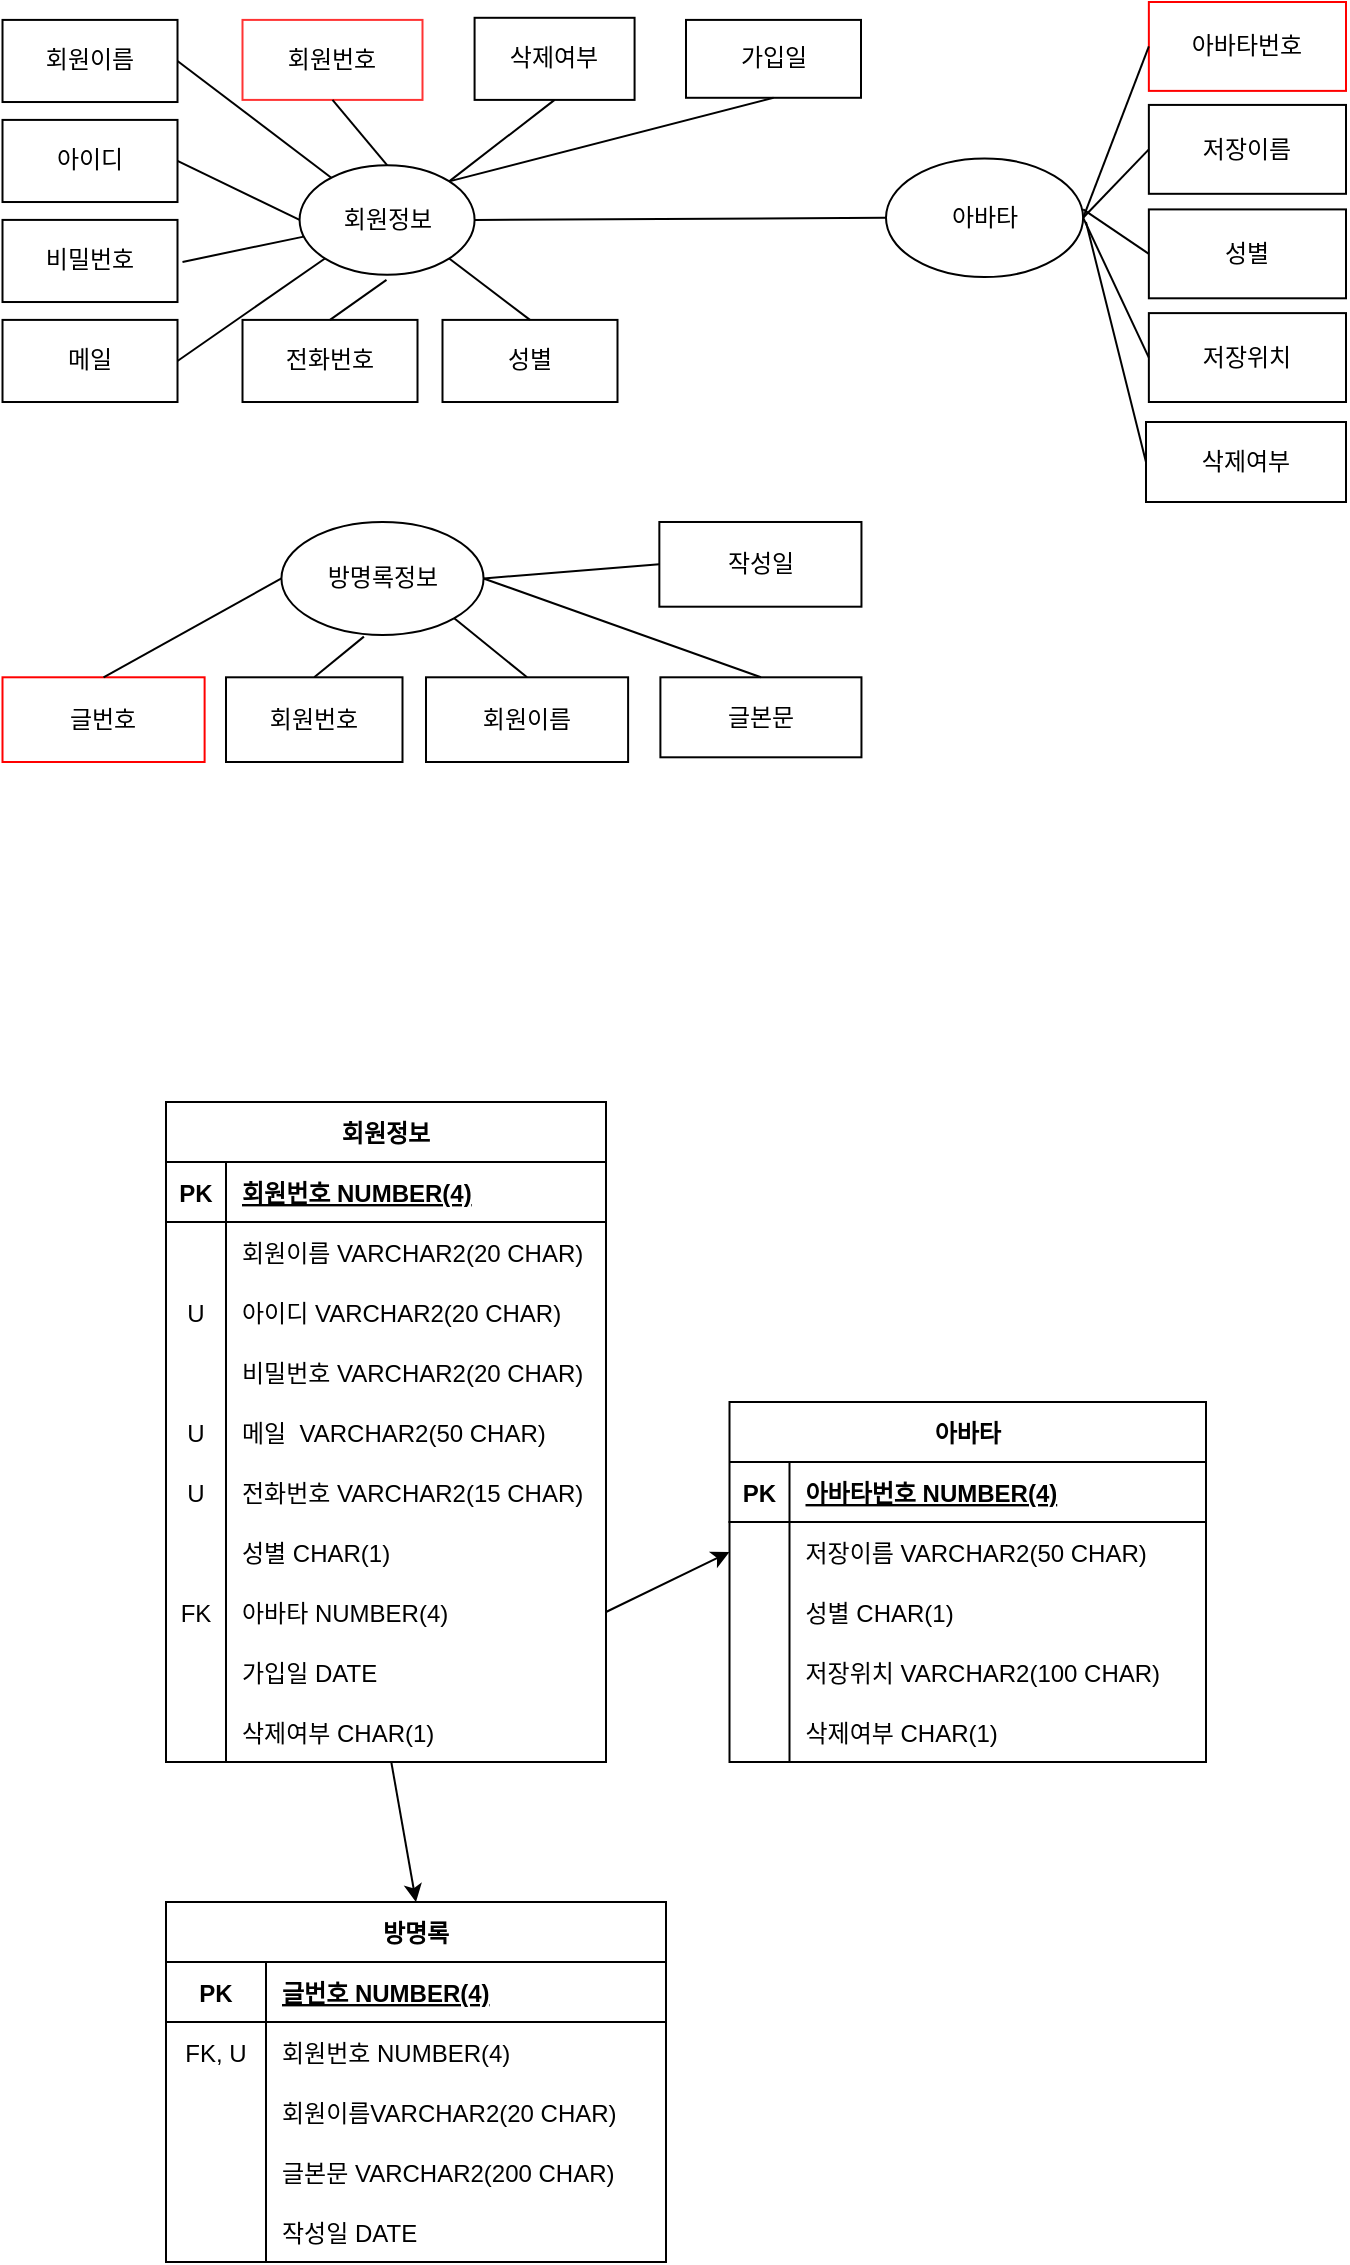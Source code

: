 <mxfile version="17.4.6" type="device"><diagram id="eZOvt6Ljm76jmmRWJFZc" name="Page-1"><mxGraphModel dx="1209" dy="741" grid="1" gridSize="10" guides="1" tooltips="1" connect="1" arrows="1" fold="1" page="1" pageScale="1" pageWidth="827" pageHeight="1169" math="0" shadow="0"><root><mxCell id="0"/><mxCell id="1" parent="0"/><mxCell id="ATHvkFgo0lMXOW8yTNnK-32" value="" style="group" parent="1" vertex="1" connectable="0"><mxGeometry x="460" y="20.0" width="230" height="200" as="geometry"/></mxCell><mxCell id="ATHvkFgo0lMXOW8yTNnK-22" value="아바타" style="ellipse;whiteSpace=wrap;html=1;" parent="ATHvkFgo0lMXOW8yTNnK-32" vertex="1"><mxGeometry y="78.257" width="98.571" height="59.259" as="geometry"/></mxCell><mxCell id="ATHvkFgo0lMXOW8yTNnK-24" value="아바타번호" style="rounded=0;whiteSpace=wrap;html=1;strokeColor=#FF0000;" parent="ATHvkFgo0lMXOW8yTNnK-32" vertex="1"><mxGeometry x="131.429" width="98.571" height="44.444" as="geometry"/></mxCell><mxCell id="ATHvkFgo0lMXOW8yTNnK-25" value="저장이름" style="rounded=0;whiteSpace=wrap;html=1;" parent="ATHvkFgo0lMXOW8yTNnK-32" vertex="1"><mxGeometry x="131.429" y="51.459" width="98.571" height="44.444" as="geometry"/></mxCell><mxCell id="ATHvkFgo0lMXOW8yTNnK-26" value="성별" style="rounded=0;whiteSpace=wrap;html=1;" parent="ATHvkFgo0lMXOW8yTNnK-32" vertex="1"><mxGeometry x="131.429" y="103.704" width="98.571" height="44.444" as="geometry"/></mxCell><mxCell id="ATHvkFgo0lMXOW8yTNnK-27" value="저장위치" style="rounded=0;whiteSpace=wrap;html=1;" parent="ATHvkFgo0lMXOW8yTNnK-32" vertex="1"><mxGeometry x="131.429" y="155.556" width="98.571" height="44.444" as="geometry"/></mxCell><mxCell id="ATHvkFgo0lMXOW8yTNnK-28" value="" style="endArrow=none;html=1;rounded=0;exitX=1;exitY=0.5;exitDx=0;exitDy=0;entryX=0;entryY=0.5;entryDx=0;entryDy=0;" parent="ATHvkFgo0lMXOW8yTNnK-32" source="ATHvkFgo0lMXOW8yTNnK-22" target="ATHvkFgo0lMXOW8yTNnK-24" edge="1"><mxGeometry width="50" height="50" relative="1" as="geometry"><mxPoint x="-131.429" y="162.963" as="sourcePoint"/><mxPoint x="-90.357" y="125.926" as="targetPoint"/></mxGeometry></mxCell><mxCell id="ATHvkFgo0lMXOW8yTNnK-29" value="" style="endArrow=none;html=1;rounded=0;entryX=1;entryY=0.5;entryDx=0;entryDy=0;exitX=0;exitY=0.5;exitDx=0;exitDy=0;" parent="ATHvkFgo0lMXOW8yTNnK-32" source="ATHvkFgo0lMXOW8yTNnK-25" target="ATHvkFgo0lMXOW8yTNnK-22" edge="1"><mxGeometry width="50" height="50" relative="1" as="geometry"><mxPoint x="-131.429" y="162.963" as="sourcePoint"/><mxPoint x="-90.357" y="125.926" as="targetPoint"/></mxGeometry></mxCell><mxCell id="ATHvkFgo0lMXOW8yTNnK-30" value="" style="endArrow=none;html=1;rounded=0;exitX=0;exitY=0.5;exitDx=0;exitDy=0;" parent="ATHvkFgo0lMXOW8yTNnK-32" source="ATHvkFgo0lMXOW8yTNnK-26" edge="1"><mxGeometry width="50" height="50" relative="1" as="geometry"><mxPoint x="-131.429" y="162.963" as="sourcePoint"/><mxPoint x="98.571" y="103.704" as="targetPoint"/></mxGeometry></mxCell><mxCell id="ATHvkFgo0lMXOW8yTNnK-31" value="" style="endArrow=none;html=1;rounded=0;exitX=0;exitY=0.5;exitDx=0;exitDy=0;entryX=1;entryY=0.5;entryDx=0;entryDy=0;" parent="ATHvkFgo0lMXOW8yTNnK-32" source="ATHvkFgo0lMXOW8yTNnK-27" target="ATHvkFgo0lMXOW8yTNnK-22" edge="1"><mxGeometry width="50" height="50" relative="1" as="geometry"><mxPoint x="-131.429" y="162.963" as="sourcePoint"/><mxPoint x="106.786" y="111.111" as="targetPoint"/></mxGeometry></mxCell><mxCell id="ATHvkFgo0lMXOW8yTNnK-35" value="" style="group" parent="1" vertex="1" connectable="0"><mxGeometry x="18.25" y="28.953" width="383.495" height="191.051" as="geometry"/></mxCell><mxCell id="ATHvkFgo0lMXOW8yTNnK-1" value="회원정보" style="ellipse;whiteSpace=wrap;html=1;" parent="ATHvkFgo0lMXOW8yTNnK-35" vertex="1"><mxGeometry x="148.542" y="72.629" width="87.5" height="54.737" as="geometry"/></mxCell><mxCell id="ATHvkFgo0lMXOW8yTNnK-3" value="회원이름" style="rounded=0;whiteSpace=wrap;html=1;" parent="ATHvkFgo0lMXOW8yTNnK-35" vertex="1"><mxGeometry x="0.003" width="87.5" height="41.053" as="geometry"/></mxCell><mxCell id="ATHvkFgo0lMXOW8yTNnK-4" value="아이디" style="rounded=0;whiteSpace=wrap;html=1;" parent="ATHvkFgo0lMXOW8yTNnK-35" vertex="1"><mxGeometry y="50.001" width="87.5" height="41.053" as="geometry"/></mxCell><mxCell id="ATHvkFgo0lMXOW8yTNnK-5" value="비밀번호" style="rounded=0;whiteSpace=wrap;html=1;" parent="ATHvkFgo0lMXOW8yTNnK-35" vertex="1"><mxGeometry y="100.002" width="87.5" height="41.053" as="geometry"/></mxCell><mxCell id="ATHvkFgo0lMXOW8yTNnK-6" value="메일" style="rounded=0;whiteSpace=wrap;html=1;" parent="ATHvkFgo0lMXOW8yTNnK-35" vertex="1"><mxGeometry x="0.003" y="149.995" width="87.5" height="41.053" as="geometry"/></mxCell><mxCell id="ATHvkFgo0lMXOW8yTNnK-7" value="전화번호" style="rounded=0;whiteSpace=wrap;html=1;" parent="ATHvkFgo0lMXOW8yTNnK-35" vertex="1"><mxGeometry x="120.005" y="149.998" width="87.5" height="41.053" as="geometry"/></mxCell><mxCell id="ATHvkFgo0lMXOW8yTNnK-8" value="성별" style="rounded=0;whiteSpace=wrap;html=1;" parent="ATHvkFgo0lMXOW8yTNnK-35" vertex="1"><mxGeometry x="220" y="149.995" width="87.5" height="41.053" as="geometry"/></mxCell><mxCell id="ATHvkFgo0lMXOW8yTNnK-13" value="" style="endArrow=none;html=1;rounded=0;exitX=1;exitY=0.5;exitDx=0;exitDy=0;" parent="ATHvkFgo0lMXOW8yTNnK-35" source="ATHvkFgo0lMXOW8yTNnK-3" target="ATHvkFgo0lMXOW8yTNnK-1" edge="1"><mxGeometry width="50" height="50" relative="1" as="geometry"><mxPoint x="119.375" y="79.471" as="sourcePoint"/><mxPoint x="155.833" y="45.261" as="targetPoint"/></mxGeometry></mxCell><mxCell id="ATHvkFgo0lMXOW8yTNnK-15" value="" style="endArrow=none;html=1;rounded=0;exitX=1;exitY=0.5;exitDx=0;exitDy=0;entryX=0;entryY=0.5;entryDx=0;entryDy=0;" parent="ATHvkFgo0lMXOW8yTNnK-35" source="ATHvkFgo0lMXOW8yTNnK-4" target="ATHvkFgo0lMXOW8yTNnK-1" edge="1"><mxGeometry width="50" height="50" relative="1" as="geometry"><mxPoint x="119.375" y="79.471" as="sourcePoint"/><mxPoint x="155.833" y="45.261" as="targetPoint"/></mxGeometry></mxCell><mxCell id="ATHvkFgo0lMXOW8yTNnK-16" value="" style="endArrow=none;html=1;rounded=0;" parent="ATHvkFgo0lMXOW8yTNnK-35" target="ATHvkFgo0lMXOW8yTNnK-1" edge="1"><mxGeometry width="50" height="50" relative="1" as="geometry"><mxPoint x="90" y="120.997" as="sourcePoint"/><mxPoint x="155.833" y="45.261" as="targetPoint"/></mxGeometry></mxCell><mxCell id="ATHvkFgo0lMXOW8yTNnK-17" value="" style="endArrow=none;html=1;rounded=0;entryX=0;entryY=1;entryDx=0;entryDy=0;exitX=1;exitY=0.5;exitDx=0;exitDy=0;" parent="ATHvkFgo0lMXOW8yTNnK-35" source="ATHvkFgo0lMXOW8yTNnK-6" target="ATHvkFgo0lMXOW8yTNnK-1" edge="1"><mxGeometry width="50" height="50" relative="1" as="geometry"><mxPoint x="90" y="169.997" as="sourcePoint"/><mxPoint x="155.833" y="45.261" as="targetPoint"/></mxGeometry></mxCell><mxCell id="ATHvkFgo0lMXOW8yTNnK-18" value="" style="endArrow=none;html=1;rounded=0;exitX=0.5;exitY=0;exitDx=0;exitDy=0;" parent="ATHvkFgo0lMXOW8yTNnK-35" source="ATHvkFgo0lMXOW8yTNnK-7" edge="1"><mxGeometry width="50" height="50" relative="1" as="geometry"><mxPoint x="170" y="149.997" as="sourcePoint"/><mxPoint x="192" y="129.997" as="targetPoint"/></mxGeometry></mxCell><mxCell id="ATHvkFgo0lMXOW8yTNnK-19" value="" style="endArrow=none;html=1;rounded=0;exitX=0.5;exitY=0;exitDx=0;exitDy=0;entryX=1;entryY=1;entryDx=0;entryDy=0;" parent="ATHvkFgo0lMXOW8yTNnK-35" source="ATHvkFgo0lMXOW8yTNnK-8" target="ATHvkFgo0lMXOW8yTNnK-1" edge="1"><mxGeometry width="50" height="50" relative="1" as="geometry"><mxPoint x="119.375" y="79.471" as="sourcePoint"/><mxPoint x="230" y="119.997" as="targetPoint"/></mxGeometry></mxCell><mxCell id="O3S0I1JneYXN0oFQLXYs-1" value="회원번호" style="rounded=0;whiteSpace=wrap;html=1;strokeColor=#FF3333;" parent="ATHvkFgo0lMXOW8yTNnK-35" vertex="1"><mxGeometry x="120" width="90" height="40" as="geometry"/></mxCell><mxCell id="O3S0I1JneYXN0oFQLXYs-2" value="" style="endArrow=none;html=1;rounded=0;entryX=0.5;entryY=1;entryDx=0;entryDy=0;exitX=0.5;exitY=0;exitDx=0;exitDy=0;" parent="ATHvkFgo0lMXOW8yTNnK-35" source="ATHvkFgo0lMXOW8yTNnK-1" target="O3S0I1JneYXN0oFQLXYs-1" edge="1"><mxGeometry width="50" height="50" relative="1" as="geometry"><mxPoint x="280" y="149.997" as="sourcePoint"/><mxPoint x="330" y="99.997" as="targetPoint"/></mxGeometry></mxCell><mxCell id="O3S0I1JneYXN0oFQLXYs-3" value="삭제여부" style="rounded=0;whiteSpace=wrap;html=1;strokeColor=#000000;" parent="ATHvkFgo0lMXOW8yTNnK-35" vertex="1"><mxGeometry x="236.04" y="-1.053" width="80" height="41.05" as="geometry"/></mxCell><mxCell id="O3S0I1JneYXN0oFQLXYs-4" value="" style="endArrow=none;html=1;rounded=0;entryX=0.5;entryY=1;entryDx=0;entryDy=0;exitX=1;exitY=0;exitDx=0;exitDy=0;" parent="ATHvkFgo0lMXOW8yTNnK-35" source="ATHvkFgo0lMXOW8yTNnK-1" target="O3S0I1JneYXN0oFQLXYs-3" edge="1"><mxGeometry width="50" height="50" relative="1" as="geometry"><mxPoint x="291.75" y="371.047" as="sourcePoint"/><mxPoint x="341.75" y="321.047" as="targetPoint"/></mxGeometry></mxCell><mxCell id="ATHvkFgo0lMXOW8yTNnK-56" value="회원정보" style="shape=table;startSize=30;container=1;collapsible=1;childLayout=tableLayout;fixedRows=1;rowLines=0;fontStyle=1;align=center;resizeLast=1;" parent="1" vertex="1"><mxGeometry x="100" y="570" width="220" height="330" as="geometry"/></mxCell><mxCell id="ATHvkFgo0lMXOW8yTNnK-57" value="" style="shape=tableRow;horizontal=0;startSize=0;swimlaneHead=0;swimlaneBody=0;fillColor=none;collapsible=0;dropTarget=0;points=[[0,0.5],[1,0.5]];portConstraint=eastwest;top=0;left=0;right=0;bottom=1;" parent="ATHvkFgo0lMXOW8yTNnK-56" vertex="1"><mxGeometry y="30" width="220" height="30" as="geometry"/></mxCell><mxCell id="ATHvkFgo0lMXOW8yTNnK-58" value="PK" style="shape=partialRectangle;connectable=0;fillColor=none;top=0;left=0;bottom=0;right=0;fontStyle=1;overflow=hidden;" parent="ATHvkFgo0lMXOW8yTNnK-57" vertex="1"><mxGeometry width="30" height="30" as="geometry"><mxRectangle width="30" height="30" as="alternateBounds"/></mxGeometry></mxCell><mxCell id="ATHvkFgo0lMXOW8yTNnK-59" value="회원번호 NUMBER(4)" style="shape=partialRectangle;connectable=0;fillColor=none;top=0;left=0;bottom=0;right=0;align=left;spacingLeft=6;fontStyle=5;overflow=hidden;" parent="ATHvkFgo0lMXOW8yTNnK-57" vertex="1"><mxGeometry x="30" width="190" height="30" as="geometry"><mxRectangle width="190" height="30" as="alternateBounds"/></mxGeometry></mxCell><mxCell id="ATHvkFgo0lMXOW8yTNnK-60" value="" style="shape=tableRow;horizontal=0;startSize=0;swimlaneHead=0;swimlaneBody=0;fillColor=none;collapsible=0;dropTarget=0;points=[[0,0.5],[1,0.5]];portConstraint=eastwest;top=0;left=0;right=0;bottom=0;" parent="ATHvkFgo0lMXOW8yTNnK-56" vertex="1"><mxGeometry y="60" width="220" height="30" as="geometry"/></mxCell><mxCell id="ATHvkFgo0lMXOW8yTNnK-61" value="" style="shape=partialRectangle;connectable=0;fillColor=none;top=0;left=0;bottom=0;right=0;editable=1;overflow=hidden;" parent="ATHvkFgo0lMXOW8yTNnK-60" vertex="1"><mxGeometry width="30" height="30" as="geometry"><mxRectangle width="30" height="30" as="alternateBounds"/></mxGeometry></mxCell><mxCell id="ATHvkFgo0lMXOW8yTNnK-62" value="회원이름 VARCHAR2(20 CHAR)" style="shape=partialRectangle;connectable=0;fillColor=none;top=0;left=0;bottom=0;right=0;align=left;spacingLeft=6;overflow=hidden;" parent="ATHvkFgo0lMXOW8yTNnK-60" vertex="1"><mxGeometry x="30" width="190" height="30" as="geometry"><mxRectangle width="190" height="30" as="alternateBounds"/></mxGeometry></mxCell><mxCell id="ATHvkFgo0lMXOW8yTNnK-81" value="" style="shape=tableRow;horizontal=0;startSize=0;swimlaneHead=0;swimlaneBody=0;fillColor=none;collapsible=0;dropTarget=0;points=[[0,0.5],[1,0.5]];portConstraint=eastwest;top=0;left=0;right=0;bottom=0;" parent="ATHvkFgo0lMXOW8yTNnK-56" vertex="1"><mxGeometry y="90" width="220" height="30" as="geometry"/></mxCell><mxCell id="ATHvkFgo0lMXOW8yTNnK-82" value="U" style="shape=partialRectangle;connectable=0;fillColor=none;top=0;left=0;bottom=0;right=0;editable=1;overflow=hidden;" parent="ATHvkFgo0lMXOW8yTNnK-81" vertex="1"><mxGeometry width="30" height="30" as="geometry"><mxRectangle width="30" height="30" as="alternateBounds"/></mxGeometry></mxCell><mxCell id="ATHvkFgo0lMXOW8yTNnK-83" value="아이디 VARCHAR2(20 CHAR)" style="shape=partialRectangle;connectable=0;fillColor=none;top=0;left=0;bottom=0;right=0;align=left;spacingLeft=6;overflow=hidden;" parent="ATHvkFgo0lMXOW8yTNnK-81" vertex="1"><mxGeometry x="30" width="190" height="30" as="geometry"><mxRectangle width="190" height="30" as="alternateBounds"/></mxGeometry></mxCell><mxCell id="ATHvkFgo0lMXOW8yTNnK-63" value="" style="shape=tableRow;horizontal=0;startSize=0;swimlaneHead=0;swimlaneBody=0;fillColor=none;collapsible=0;dropTarget=0;points=[[0,0.5],[1,0.5]];portConstraint=eastwest;top=0;left=0;right=0;bottom=0;" parent="ATHvkFgo0lMXOW8yTNnK-56" vertex="1"><mxGeometry y="120" width="220" height="30" as="geometry"/></mxCell><mxCell id="ATHvkFgo0lMXOW8yTNnK-64" value="" style="shape=partialRectangle;connectable=0;fillColor=none;top=0;left=0;bottom=0;right=0;editable=1;overflow=hidden;" parent="ATHvkFgo0lMXOW8yTNnK-63" vertex="1"><mxGeometry width="30" height="30" as="geometry"><mxRectangle width="30" height="30" as="alternateBounds"/></mxGeometry></mxCell><mxCell id="ATHvkFgo0lMXOW8yTNnK-65" value="비밀번호 VARCHAR2(20 CHAR)" style="shape=partialRectangle;connectable=0;fillColor=none;top=0;left=0;bottom=0;right=0;align=left;spacingLeft=6;overflow=hidden;" parent="ATHvkFgo0lMXOW8yTNnK-63" vertex="1"><mxGeometry x="30" width="190" height="30" as="geometry"><mxRectangle width="190" height="30" as="alternateBounds"/></mxGeometry></mxCell><mxCell id="ATHvkFgo0lMXOW8yTNnK-66" value="" style="shape=tableRow;horizontal=0;startSize=0;swimlaneHead=0;swimlaneBody=0;fillColor=none;collapsible=0;dropTarget=0;points=[[0,0.5],[1,0.5]];portConstraint=eastwest;top=0;left=0;right=0;bottom=0;" parent="ATHvkFgo0lMXOW8yTNnK-56" vertex="1"><mxGeometry y="150" width="220" height="30" as="geometry"/></mxCell><mxCell id="ATHvkFgo0lMXOW8yTNnK-67" value="U" style="shape=partialRectangle;connectable=0;fillColor=none;top=0;left=0;bottom=0;right=0;editable=1;overflow=hidden;" parent="ATHvkFgo0lMXOW8yTNnK-66" vertex="1"><mxGeometry width="30" height="30" as="geometry"><mxRectangle width="30" height="30" as="alternateBounds"/></mxGeometry></mxCell><mxCell id="ATHvkFgo0lMXOW8yTNnK-68" value="메일  VARCHAR2(50 CHAR)" style="shape=partialRectangle;connectable=0;fillColor=none;top=0;left=0;bottom=0;right=0;align=left;spacingLeft=6;overflow=hidden;" parent="ATHvkFgo0lMXOW8yTNnK-66" vertex="1"><mxGeometry x="30" width="190" height="30" as="geometry"><mxRectangle width="190" height="30" as="alternateBounds"/></mxGeometry></mxCell><mxCell id="ATHvkFgo0lMXOW8yTNnK-69" value="" style="shape=tableRow;horizontal=0;startSize=0;swimlaneHead=0;swimlaneBody=0;fillColor=none;collapsible=0;dropTarget=0;points=[[0,0.5],[1,0.5]];portConstraint=eastwest;top=0;left=0;right=0;bottom=0;" parent="ATHvkFgo0lMXOW8yTNnK-56" vertex="1"><mxGeometry y="180" width="220" height="30" as="geometry"/></mxCell><mxCell id="ATHvkFgo0lMXOW8yTNnK-70" value="U" style="shape=partialRectangle;connectable=0;fillColor=none;top=0;left=0;bottom=0;right=0;editable=1;overflow=hidden;" parent="ATHvkFgo0lMXOW8yTNnK-69" vertex="1"><mxGeometry width="30" height="30" as="geometry"><mxRectangle width="30" height="30" as="alternateBounds"/></mxGeometry></mxCell><mxCell id="ATHvkFgo0lMXOW8yTNnK-71" value="전화번호 VARCHAR2(15 CHAR)" style="shape=partialRectangle;connectable=0;fillColor=none;top=0;left=0;bottom=0;right=0;align=left;spacingLeft=6;overflow=hidden;" parent="ATHvkFgo0lMXOW8yTNnK-69" vertex="1"><mxGeometry x="30" width="190" height="30" as="geometry"><mxRectangle width="190" height="30" as="alternateBounds"/></mxGeometry></mxCell><mxCell id="ATHvkFgo0lMXOW8yTNnK-72" value="" style="shape=tableRow;horizontal=0;startSize=0;swimlaneHead=0;swimlaneBody=0;fillColor=none;collapsible=0;dropTarget=0;points=[[0,0.5],[1,0.5]];portConstraint=eastwest;top=0;left=0;right=0;bottom=0;" parent="ATHvkFgo0lMXOW8yTNnK-56" vertex="1"><mxGeometry y="210" width="220" height="30" as="geometry"/></mxCell><mxCell id="ATHvkFgo0lMXOW8yTNnK-73" value="" style="shape=partialRectangle;connectable=0;fillColor=none;top=0;left=0;bottom=0;right=0;editable=1;overflow=hidden;" parent="ATHvkFgo0lMXOW8yTNnK-72" vertex="1"><mxGeometry width="30" height="30" as="geometry"><mxRectangle width="30" height="30" as="alternateBounds"/></mxGeometry></mxCell><mxCell id="ATHvkFgo0lMXOW8yTNnK-74" value="성별 CHAR(1)" style="shape=partialRectangle;connectable=0;fillColor=none;top=0;left=0;bottom=0;right=0;align=left;spacingLeft=6;overflow=hidden;" parent="ATHvkFgo0lMXOW8yTNnK-72" vertex="1"><mxGeometry x="30" width="190" height="30" as="geometry"><mxRectangle width="190" height="30" as="alternateBounds"/></mxGeometry></mxCell><mxCell id="ATHvkFgo0lMXOW8yTNnK-75" value="" style="shape=tableRow;horizontal=0;startSize=0;swimlaneHead=0;swimlaneBody=0;fillColor=none;collapsible=0;dropTarget=0;points=[[0,0.5],[1,0.5]];portConstraint=eastwest;top=0;left=0;right=0;bottom=0;" parent="ATHvkFgo0lMXOW8yTNnK-56" vertex="1"><mxGeometry y="240" width="220" height="30" as="geometry"/></mxCell><mxCell id="ATHvkFgo0lMXOW8yTNnK-76" value="FK" style="shape=partialRectangle;connectable=0;fillColor=none;top=0;left=0;bottom=0;right=0;editable=1;overflow=hidden;" parent="ATHvkFgo0lMXOW8yTNnK-75" vertex="1"><mxGeometry width="30" height="30" as="geometry"><mxRectangle width="30" height="30" as="alternateBounds"/></mxGeometry></mxCell><mxCell id="ATHvkFgo0lMXOW8yTNnK-77" value="아바타 NUMBER(4)" style="shape=partialRectangle;connectable=0;fillColor=none;top=0;left=0;bottom=0;right=0;align=left;spacingLeft=6;overflow=hidden;" parent="ATHvkFgo0lMXOW8yTNnK-75" vertex="1"><mxGeometry x="30" width="190" height="30" as="geometry"><mxRectangle width="190" height="30" as="alternateBounds"/></mxGeometry></mxCell><mxCell id="ATHvkFgo0lMXOW8yTNnK-78" value="" style="shape=tableRow;horizontal=0;startSize=0;swimlaneHead=0;swimlaneBody=0;fillColor=none;collapsible=0;dropTarget=0;points=[[0,0.5],[1,0.5]];portConstraint=eastwest;top=0;left=0;right=0;bottom=0;" parent="ATHvkFgo0lMXOW8yTNnK-56" vertex="1"><mxGeometry y="270" width="220" height="30" as="geometry"/></mxCell><mxCell id="ATHvkFgo0lMXOW8yTNnK-79" value="" style="shape=partialRectangle;connectable=0;fillColor=none;top=0;left=0;bottom=0;right=0;editable=1;overflow=hidden;" parent="ATHvkFgo0lMXOW8yTNnK-78" vertex="1"><mxGeometry width="30" height="30" as="geometry"><mxRectangle width="30" height="30" as="alternateBounds"/></mxGeometry></mxCell><mxCell id="ATHvkFgo0lMXOW8yTNnK-80" value="가입일 DATE" style="shape=partialRectangle;connectable=0;fillColor=none;top=0;left=0;bottom=0;right=0;align=left;spacingLeft=6;overflow=hidden;" parent="ATHvkFgo0lMXOW8yTNnK-78" vertex="1"><mxGeometry x="30" width="190" height="30" as="geometry"><mxRectangle width="190" height="30" as="alternateBounds"/></mxGeometry></mxCell><mxCell id="O3S0I1JneYXN0oFQLXYs-7" value="" style="shape=tableRow;horizontal=0;startSize=0;swimlaneHead=0;swimlaneBody=0;fillColor=none;collapsible=0;dropTarget=0;points=[[0,0.5],[1,0.5]];portConstraint=eastwest;top=0;left=0;right=0;bottom=0;" parent="ATHvkFgo0lMXOW8yTNnK-56" vertex="1"><mxGeometry y="300" width="220" height="30" as="geometry"/></mxCell><mxCell id="O3S0I1JneYXN0oFQLXYs-8" value="" style="shape=partialRectangle;connectable=0;fillColor=none;top=0;left=0;bottom=0;right=0;editable=1;overflow=hidden;" parent="O3S0I1JneYXN0oFQLXYs-7" vertex="1"><mxGeometry width="30" height="30" as="geometry"><mxRectangle width="30" height="30" as="alternateBounds"/></mxGeometry></mxCell><mxCell id="O3S0I1JneYXN0oFQLXYs-9" value="삭제여부 CHAR(1)" style="shape=partialRectangle;connectable=0;fillColor=none;top=0;left=0;bottom=0;right=0;align=left;spacingLeft=6;overflow=hidden;" parent="O3S0I1JneYXN0oFQLXYs-7" vertex="1"><mxGeometry x="30" width="190" height="30" as="geometry"><mxRectangle width="190" height="30" as="alternateBounds"/></mxGeometry></mxCell><mxCell id="ATHvkFgo0lMXOW8yTNnK-84" value="아바타" style="shape=table;startSize=30;container=1;collapsible=1;childLayout=tableLayout;fixedRows=1;rowLines=0;fontStyle=1;align=center;resizeLast=1;" parent="1" vertex="1"><mxGeometry x="381.75" y="720" width="238.25" height="180" as="geometry"/></mxCell><mxCell id="ATHvkFgo0lMXOW8yTNnK-85" value="" style="shape=tableRow;horizontal=0;startSize=0;swimlaneHead=0;swimlaneBody=0;fillColor=none;collapsible=0;dropTarget=0;points=[[0,0.5],[1,0.5]];portConstraint=eastwest;top=0;left=0;right=0;bottom=1;" parent="ATHvkFgo0lMXOW8yTNnK-84" vertex="1"><mxGeometry y="30" width="238.25" height="30" as="geometry"/></mxCell><mxCell id="ATHvkFgo0lMXOW8yTNnK-86" value="PK" style="shape=partialRectangle;connectable=0;fillColor=none;top=0;left=0;bottom=0;right=0;fontStyle=1;overflow=hidden;" parent="ATHvkFgo0lMXOW8yTNnK-85" vertex="1"><mxGeometry width="30" height="30" as="geometry"><mxRectangle width="30" height="30" as="alternateBounds"/></mxGeometry></mxCell><mxCell id="ATHvkFgo0lMXOW8yTNnK-87" value="아바타번호 NUMBER(4)" style="shape=partialRectangle;connectable=0;fillColor=none;top=0;left=0;bottom=0;right=0;align=left;spacingLeft=6;fontStyle=5;overflow=hidden;" parent="ATHvkFgo0lMXOW8yTNnK-85" vertex="1"><mxGeometry x="30" width="208.25" height="30" as="geometry"><mxRectangle width="208.25" height="30" as="alternateBounds"/></mxGeometry></mxCell><mxCell id="ATHvkFgo0lMXOW8yTNnK-88" value="" style="shape=tableRow;horizontal=0;startSize=0;swimlaneHead=0;swimlaneBody=0;fillColor=none;collapsible=0;dropTarget=0;points=[[0,0.5],[1,0.5]];portConstraint=eastwest;top=0;left=0;right=0;bottom=0;" parent="ATHvkFgo0lMXOW8yTNnK-84" vertex="1"><mxGeometry y="60" width="238.25" height="30" as="geometry"/></mxCell><mxCell id="ATHvkFgo0lMXOW8yTNnK-89" value="" style="shape=partialRectangle;connectable=0;fillColor=none;top=0;left=0;bottom=0;right=0;editable=1;overflow=hidden;" parent="ATHvkFgo0lMXOW8yTNnK-88" vertex="1"><mxGeometry width="30" height="30" as="geometry"><mxRectangle width="30" height="30" as="alternateBounds"/></mxGeometry></mxCell><mxCell id="ATHvkFgo0lMXOW8yTNnK-90" value="저장이름 VARCHAR2(50 CHAR)" style="shape=partialRectangle;connectable=0;fillColor=none;top=0;left=0;bottom=0;right=0;align=left;spacingLeft=6;overflow=hidden;" parent="ATHvkFgo0lMXOW8yTNnK-88" vertex="1"><mxGeometry x="30" width="208.25" height="30" as="geometry"><mxRectangle width="208.25" height="30" as="alternateBounds"/></mxGeometry></mxCell><mxCell id="ATHvkFgo0lMXOW8yTNnK-91" value="" style="shape=tableRow;horizontal=0;startSize=0;swimlaneHead=0;swimlaneBody=0;fillColor=none;collapsible=0;dropTarget=0;points=[[0,0.5],[1,0.5]];portConstraint=eastwest;top=0;left=0;right=0;bottom=0;" parent="ATHvkFgo0lMXOW8yTNnK-84" vertex="1"><mxGeometry y="90" width="238.25" height="30" as="geometry"/></mxCell><mxCell id="ATHvkFgo0lMXOW8yTNnK-92" value="" style="shape=partialRectangle;connectable=0;fillColor=none;top=0;left=0;bottom=0;right=0;editable=1;overflow=hidden;" parent="ATHvkFgo0lMXOW8yTNnK-91" vertex="1"><mxGeometry width="30" height="30" as="geometry"><mxRectangle width="30" height="30" as="alternateBounds"/></mxGeometry></mxCell><mxCell id="ATHvkFgo0lMXOW8yTNnK-93" value="성별 CHAR(1)" style="shape=partialRectangle;connectable=0;fillColor=none;top=0;left=0;bottom=0;right=0;align=left;spacingLeft=6;overflow=hidden;" parent="ATHvkFgo0lMXOW8yTNnK-91" vertex="1"><mxGeometry x="30" width="208.25" height="30" as="geometry"><mxRectangle width="208.25" height="30" as="alternateBounds"/></mxGeometry></mxCell><mxCell id="ATHvkFgo0lMXOW8yTNnK-94" value="" style="shape=tableRow;horizontal=0;startSize=0;swimlaneHead=0;swimlaneBody=0;fillColor=none;collapsible=0;dropTarget=0;points=[[0,0.5],[1,0.5]];portConstraint=eastwest;top=0;left=0;right=0;bottom=0;" parent="ATHvkFgo0lMXOW8yTNnK-84" vertex="1"><mxGeometry y="120" width="238.25" height="30" as="geometry"/></mxCell><mxCell id="ATHvkFgo0lMXOW8yTNnK-95" value="" style="shape=partialRectangle;connectable=0;fillColor=none;top=0;left=0;bottom=0;right=0;editable=1;overflow=hidden;" parent="ATHvkFgo0lMXOW8yTNnK-94" vertex="1"><mxGeometry width="30" height="30" as="geometry"><mxRectangle width="30" height="30" as="alternateBounds"/></mxGeometry></mxCell><mxCell id="ATHvkFgo0lMXOW8yTNnK-96" value="저장위치 VARCHAR2(100 CHAR)" style="shape=partialRectangle;connectable=0;fillColor=none;top=0;left=0;bottom=0;right=0;align=left;spacingLeft=6;overflow=hidden;" parent="ATHvkFgo0lMXOW8yTNnK-94" vertex="1"><mxGeometry x="30" width="208.25" height="30" as="geometry"><mxRectangle width="208.25" height="30" as="alternateBounds"/></mxGeometry></mxCell><mxCell id="O3S0I1JneYXN0oFQLXYs-10" value="" style="shape=tableRow;horizontal=0;startSize=0;swimlaneHead=0;swimlaneBody=0;fillColor=none;collapsible=0;dropTarget=0;points=[[0,0.5],[1,0.5]];portConstraint=eastwest;top=0;left=0;right=0;bottom=0;" parent="ATHvkFgo0lMXOW8yTNnK-84" vertex="1"><mxGeometry y="150" width="238.25" height="30" as="geometry"/></mxCell><mxCell id="O3S0I1JneYXN0oFQLXYs-11" value="" style="shape=partialRectangle;connectable=0;fillColor=none;top=0;left=0;bottom=0;right=0;editable=1;overflow=hidden;" parent="O3S0I1JneYXN0oFQLXYs-10" vertex="1"><mxGeometry width="30" height="30" as="geometry"><mxRectangle width="30" height="30" as="alternateBounds"/></mxGeometry></mxCell><mxCell id="O3S0I1JneYXN0oFQLXYs-12" value="삭제여부 CHAR(1)" style="shape=partialRectangle;connectable=0;fillColor=none;top=0;left=0;bottom=0;right=0;align=left;spacingLeft=6;overflow=hidden;" parent="O3S0I1JneYXN0oFQLXYs-10" vertex="1"><mxGeometry x="30" width="208.25" height="30" as="geometry"><mxRectangle width="208.25" height="30" as="alternateBounds"/></mxGeometry></mxCell><mxCell id="ATHvkFgo0lMXOW8yTNnK-97" value="방명록" style="shape=table;startSize=30;container=1;collapsible=1;childLayout=tableLayout;fixedRows=1;rowLines=0;fontStyle=1;align=center;resizeLast=1;" parent="1" vertex="1"><mxGeometry x="100" y="970" width="250" height="180" as="geometry"/></mxCell><mxCell id="ATHvkFgo0lMXOW8yTNnK-98" value="" style="shape=tableRow;horizontal=0;startSize=0;swimlaneHead=0;swimlaneBody=0;fillColor=none;collapsible=0;dropTarget=0;points=[[0,0.5],[1,0.5]];portConstraint=eastwest;top=0;left=0;right=0;bottom=1;" parent="ATHvkFgo0lMXOW8yTNnK-97" vertex="1"><mxGeometry y="30" width="250" height="30" as="geometry"/></mxCell><mxCell id="ATHvkFgo0lMXOW8yTNnK-99" value="PK" style="shape=partialRectangle;connectable=0;fillColor=none;top=0;left=0;bottom=0;right=0;fontStyle=1;overflow=hidden;" parent="ATHvkFgo0lMXOW8yTNnK-98" vertex="1"><mxGeometry width="50" height="30" as="geometry"><mxRectangle width="50" height="30" as="alternateBounds"/></mxGeometry></mxCell><mxCell id="ATHvkFgo0lMXOW8yTNnK-100" value="글번호 NUMBER(4)" style="shape=partialRectangle;connectable=0;fillColor=none;top=0;left=0;bottom=0;right=0;align=left;spacingLeft=6;fontStyle=5;overflow=hidden;" parent="ATHvkFgo0lMXOW8yTNnK-98" vertex="1"><mxGeometry x="50" width="200" height="30" as="geometry"><mxRectangle width="200" height="30" as="alternateBounds"/></mxGeometry></mxCell><mxCell id="ATHvkFgo0lMXOW8yTNnK-101" value="" style="shape=tableRow;horizontal=0;startSize=0;swimlaneHead=0;swimlaneBody=0;fillColor=none;collapsible=0;dropTarget=0;points=[[0,0.5],[1,0.5]];portConstraint=eastwest;top=0;left=0;right=0;bottom=0;" parent="ATHvkFgo0lMXOW8yTNnK-97" vertex="1"><mxGeometry y="60" width="250" height="30" as="geometry"/></mxCell><mxCell id="ATHvkFgo0lMXOW8yTNnK-102" value="FK, U" style="shape=partialRectangle;connectable=0;fillColor=none;top=0;left=0;bottom=0;right=0;editable=1;overflow=hidden;" parent="ATHvkFgo0lMXOW8yTNnK-101" vertex="1"><mxGeometry width="50" height="30" as="geometry"><mxRectangle width="50" height="30" as="alternateBounds"/></mxGeometry></mxCell><mxCell id="ATHvkFgo0lMXOW8yTNnK-103" value="회원번호 NUMBER(4)" style="shape=partialRectangle;connectable=0;fillColor=none;top=0;left=0;bottom=0;right=0;align=left;spacingLeft=6;overflow=hidden;" parent="ATHvkFgo0lMXOW8yTNnK-101" vertex="1"><mxGeometry x="50" width="200" height="30" as="geometry"><mxRectangle width="200" height="30" as="alternateBounds"/></mxGeometry></mxCell><mxCell id="DYQIIrU3TkbkwDAQebEp-5" value="" style="shape=tableRow;horizontal=0;startSize=0;swimlaneHead=0;swimlaneBody=0;fillColor=none;collapsible=0;dropTarget=0;points=[[0,0.5],[1,0.5]];portConstraint=eastwest;top=0;left=0;right=0;bottom=0;" vertex="1" parent="ATHvkFgo0lMXOW8yTNnK-97"><mxGeometry y="90" width="250" height="30" as="geometry"/></mxCell><mxCell id="DYQIIrU3TkbkwDAQebEp-6" value="" style="shape=partialRectangle;connectable=0;fillColor=none;top=0;left=0;bottom=0;right=0;editable=1;overflow=hidden;" vertex="1" parent="DYQIIrU3TkbkwDAQebEp-5"><mxGeometry width="50" height="30" as="geometry"><mxRectangle width="50" height="30" as="alternateBounds"/></mxGeometry></mxCell><mxCell id="DYQIIrU3TkbkwDAQebEp-7" value="회원이름VARCHAR2(20 CHAR)" style="shape=partialRectangle;connectable=0;fillColor=none;top=0;left=0;bottom=0;right=0;align=left;spacingLeft=6;overflow=hidden;" vertex="1" parent="DYQIIrU3TkbkwDAQebEp-5"><mxGeometry x="50" width="200" height="30" as="geometry"><mxRectangle width="200" height="30" as="alternateBounds"/></mxGeometry></mxCell><mxCell id="ATHvkFgo0lMXOW8yTNnK-104" value="" style="shape=tableRow;horizontal=0;startSize=0;swimlaneHead=0;swimlaneBody=0;fillColor=none;collapsible=0;dropTarget=0;points=[[0,0.5],[1,0.5]];portConstraint=eastwest;top=0;left=0;right=0;bottom=0;" parent="ATHvkFgo0lMXOW8yTNnK-97" vertex="1"><mxGeometry y="120" width="250" height="30" as="geometry"/></mxCell><mxCell id="ATHvkFgo0lMXOW8yTNnK-105" value="" style="shape=partialRectangle;connectable=0;fillColor=none;top=0;left=0;bottom=0;right=0;editable=1;overflow=hidden;" parent="ATHvkFgo0lMXOW8yTNnK-104" vertex="1"><mxGeometry width="50" height="30" as="geometry"><mxRectangle width="50" height="30" as="alternateBounds"/></mxGeometry></mxCell><mxCell id="ATHvkFgo0lMXOW8yTNnK-106" value="글본문 VARCHAR2(200 CHAR)" style="shape=partialRectangle;connectable=0;fillColor=none;top=0;left=0;bottom=0;right=0;align=left;spacingLeft=6;overflow=hidden;" parent="ATHvkFgo0lMXOW8yTNnK-104" vertex="1"><mxGeometry x="50" width="200" height="30" as="geometry"><mxRectangle width="200" height="30" as="alternateBounds"/></mxGeometry></mxCell><mxCell id="ATHvkFgo0lMXOW8yTNnK-107" value="" style="shape=tableRow;horizontal=0;startSize=0;swimlaneHead=0;swimlaneBody=0;fillColor=none;collapsible=0;dropTarget=0;points=[[0,0.5],[1,0.5]];portConstraint=eastwest;top=0;left=0;right=0;bottom=0;" parent="ATHvkFgo0lMXOW8yTNnK-97" vertex="1"><mxGeometry y="150" width="250" height="30" as="geometry"/></mxCell><mxCell id="ATHvkFgo0lMXOW8yTNnK-108" value="" style="shape=partialRectangle;connectable=0;fillColor=none;top=0;left=0;bottom=0;right=0;editable=1;overflow=hidden;" parent="ATHvkFgo0lMXOW8yTNnK-107" vertex="1"><mxGeometry width="50" height="30" as="geometry"><mxRectangle width="50" height="30" as="alternateBounds"/></mxGeometry></mxCell><mxCell id="ATHvkFgo0lMXOW8yTNnK-109" value="작성일 DATE" style="shape=partialRectangle;connectable=0;fillColor=none;top=0;left=0;bottom=0;right=0;align=left;spacingLeft=6;overflow=hidden;" parent="ATHvkFgo0lMXOW8yTNnK-107" vertex="1"><mxGeometry x="50" width="200" height="30" as="geometry"><mxRectangle width="200" height="30" as="alternateBounds"/></mxGeometry></mxCell><mxCell id="ATHvkFgo0lMXOW8yTNnK-113" value="" style="group" parent="1" vertex="1" connectable="0"><mxGeometry x="18.25" y="280" width="430" height="137.65" as="geometry"/></mxCell><mxCell id="ATHvkFgo0lMXOW8yTNnK-36" value="회원이름" style="rounded=0;whiteSpace=wrap;html=1;" parent="ATHvkFgo0lMXOW8yTNnK-113" vertex="1"><mxGeometry x="211.75" y="77.647" width="101.053" height="42.353" as="geometry"/></mxCell><mxCell id="ATHvkFgo0lMXOW8yTNnK-38" value="글본문" style="rounded=0;whiteSpace=wrap;html=1;" parent="ATHvkFgo0lMXOW8yTNnK-113" vertex="1"><mxGeometry x="328.95" y="77.65" width="100.53" height="40" as="geometry"/></mxCell><mxCell id="ATHvkFgo0lMXOW8yTNnK-40" value="" style="endArrow=none;html=1;rounded=0;exitX=0.5;exitY=0;exitDx=0;exitDy=0;entryX=1;entryY=1;entryDx=0;entryDy=0;" parent="ATHvkFgo0lMXOW8yTNnK-113" source="ATHvkFgo0lMXOW8yTNnK-36" target="ATHvkFgo0lMXOW8yTNnK-37" edge="1"><mxGeometry width="50" height="50" relative="1" as="geometry"><mxPoint x="282.803" y="56.471" as="sourcePoint"/><mxPoint x="170" y="60" as="targetPoint"/></mxGeometry></mxCell><mxCell id="ATHvkFgo0lMXOW8yTNnK-41" value="" style="endArrow=none;html=1;rounded=0;exitX=0.5;exitY=0;exitDx=0;exitDy=0;entryX=1;entryY=0.5;entryDx=0;entryDy=0;" parent="ATHvkFgo0lMXOW8yTNnK-113" source="ATHvkFgo0lMXOW8yTNnK-38" target="ATHvkFgo0lMXOW8yTNnK-37" edge="1"><mxGeometry width="50" height="50" relative="1" as="geometry"><mxPoint x="282.803" y="56.471" as="sourcePoint"/><mxPoint x="324.908" y="21.176" as="targetPoint"/></mxGeometry></mxCell><mxCell id="ATHvkFgo0lMXOW8yTNnK-37" value="방명록정보" style="ellipse;whiteSpace=wrap;html=1;" parent="ATHvkFgo0lMXOW8yTNnK-113" vertex="1"><mxGeometry x="139.474" width="101.053" height="56.471" as="geometry"/></mxCell><mxCell id="ATHvkFgo0lMXOW8yTNnK-111" value="글번호" style="rounded=0;whiteSpace=wrap;html=1;strokeColor=#FF0000;" parent="ATHvkFgo0lMXOW8yTNnK-113" vertex="1"><mxGeometry y="77.647" width="101.053" height="42.353" as="geometry"/></mxCell><mxCell id="ATHvkFgo0lMXOW8yTNnK-112" value="" style="endArrow=none;html=1;rounded=0;exitX=0;exitY=0.5;exitDx=0;exitDy=0;entryX=0.5;entryY=0;entryDx=0;entryDy=0;" parent="ATHvkFgo0lMXOW8yTNnK-113" source="ATHvkFgo0lMXOW8yTNnK-37" target="ATHvkFgo0lMXOW8yTNnK-111" edge="1"><mxGeometry width="50" height="50" relative="1" as="geometry"><mxPoint x="280" y="30" as="sourcePoint"/><mxPoint x="330" y="-20" as="targetPoint"/></mxGeometry></mxCell><mxCell id="DYQIIrU3TkbkwDAQebEp-1" value="회원번호" style="rounded=0;whiteSpace=wrap;html=1;" vertex="1" parent="ATHvkFgo0lMXOW8yTNnK-113"><mxGeometry x="111.75" y="77.65" width="88.25" height="42.35" as="geometry"/></mxCell><mxCell id="DYQIIrU3TkbkwDAQebEp-2" value="" style="endArrow=none;html=1;rounded=0;entryX=0.408;entryY=1.015;entryDx=0;entryDy=0;exitX=0.5;exitY=0;exitDx=0;exitDy=0;entryPerimeter=0;" edge="1" parent="ATHvkFgo0lMXOW8yTNnK-113" source="DYQIIrU3TkbkwDAQebEp-1" target="ATHvkFgo0lMXOW8yTNnK-37"><mxGeometry width="50" height="50" relative="1" as="geometry"><mxPoint x="211.75" y="120" as="sourcePoint"/><mxPoint x="261.75" y="70" as="targetPoint"/></mxGeometry></mxCell><mxCell id="ATHvkFgo0lMXOW8yTNnK-39" value="작성일" style="rounded=0;whiteSpace=wrap;html=1;" parent="ATHvkFgo0lMXOW8yTNnK-113" vertex="1"><mxGeometry x="328.427" y="-0.003" width="101.053" height="42.353" as="geometry"/></mxCell><mxCell id="ATHvkFgo0lMXOW8yTNnK-42" value="" style="endArrow=none;html=1;rounded=0;exitX=0;exitY=0.5;exitDx=0;exitDy=0;entryX=1;entryY=0.5;entryDx=0;entryDy=0;" parent="ATHvkFgo0lMXOW8yTNnK-113" source="ATHvkFgo0lMXOW8yTNnK-39" target="ATHvkFgo0lMXOW8yTNnK-37" edge="1"><mxGeometry width="50" height="50" relative="1" as="geometry"><mxPoint x="282.803" y="56.471" as="sourcePoint"/><mxPoint x="324.908" y="21.176" as="targetPoint"/></mxGeometry></mxCell><mxCell id="ATHvkFgo0lMXOW8yTNnK-114" value="" style="endArrow=classic;html=1;rounded=0;exitX=1;exitY=0.5;exitDx=0;exitDy=0;entryX=0;entryY=0.5;entryDx=0;entryDy=0;" parent="1" source="ATHvkFgo0lMXOW8yTNnK-75" target="ATHvkFgo0lMXOW8yTNnK-88" edge="1"><mxGeometry width="50" height="50" relative="1" as="geometry"><mxPoint x="320" y="810" as="sourcePoint"/><mxPoint x="370" y="760" as="targetPoint"/></mxGeometry></mxCell><mxCell id="ATHvkFgo0lMXOW8yTNnK-115" value="" style="endArrow=classic;html=1;rounded=0;exitX=0.512;exitY=1;exitDx=0;exitDy=0;exitPerimeter=0;entryX=0.5;entryY=0;entryDx=0;entryDy=0;" parent="1" source="O3S0I1JneYXN0oFQLXYs-7" target="ATHvkFgo0lMXOW8yTNnK-97" edge="1"><mxGeometry width="50" height="50" relative="1" as="geometry"><mxPoint x="320" y="810" as="sourcePoint"/><mxPoint x="370" y="760" as="targetPoint"/></mxGeometry></mxCell><mxCell id="ATHvkFgo0lMXOW8yTNnK-20" value="" style="endArrow=none;html=1;rounded=0;exitX=1;exitY=0.5;exitDx=0;exitDy=0;entryX=0;entryY=0.5;entryDx=0;entryDy=0;" parent="1" source="ATHvkFgo0lMXOW8yTNnK-1" target="ATHvkFgo0lMXOW8yTNnK-22" edge="1"><mxGeometry width="50" height="50" relative="1" as="geometry"><mxPoint x="149.375" y="129.474" as="sourcePoint"/><mxPoint x="325.995" y="70.533" as="targetPoint"/></mxGeometry></mxCell><mxCell id="O3S0I1JneYXN0oFQLXYs-5" value="삭제여부" style="rounded=0;whiteSpace=wrap;html=1;strokeColor=#000000;" parent="1" vertex="1"><mxGeometry x="590" y="230" width="100" height="40" as="geometry"/></mxCell><mxCell id="O3S0I1JneYXN0oFQLXYs-6" value="" style="endArrow=none;html=1;rounded=0;exitX=0;exitY=0.5;exitDx=0;exitDy=0;" parent="1" source="O3S0I1JneYXN0oFQLXYs-5" edge="1"><mxGeometry width="50" height="50" relative="1" as="geometry"><mxPoint x="520" y="400" as="sourcePoint"/><mxPoint x="560" y="130" as="targetPoint"/></mxGeometry></mxCell><mxCell id="ATHvkFgo0lMXOW8yTNnK-10" value="가입일" style="rounded=0;whiteSpace=wrap;html=1;" parent="1" vertex="1"><mxGeometry x="360" y="28.953" width="87.5" height="38.94" as="geometry"/></mxCell><mxCell id="ATHvkFgo0lMXOW8yTNnK-21" value="" style="endArrow=none;html=1;rounded=0;exitX=1;exitY=0;exitDx=0;exitDy=0;entryX=0.5;entryY=1;entryDx=0;entryDy=0;" parent="1" source="ATHvkFgo0lMXOW8yTNnK-1" target="ATHvkFgo0lMXOW8yTNnK-10" edge="1"><mxGeometry width="50" height="50" relative="1" as="geometry"><mxPoint x="137.625" y="108.424" as="sourcePoint"/><mxPoint x="174.083" y="74.213" as="targetPoint"/></mxGeometry></mxCell></root></mxGraphModel></diagram></mxfile>